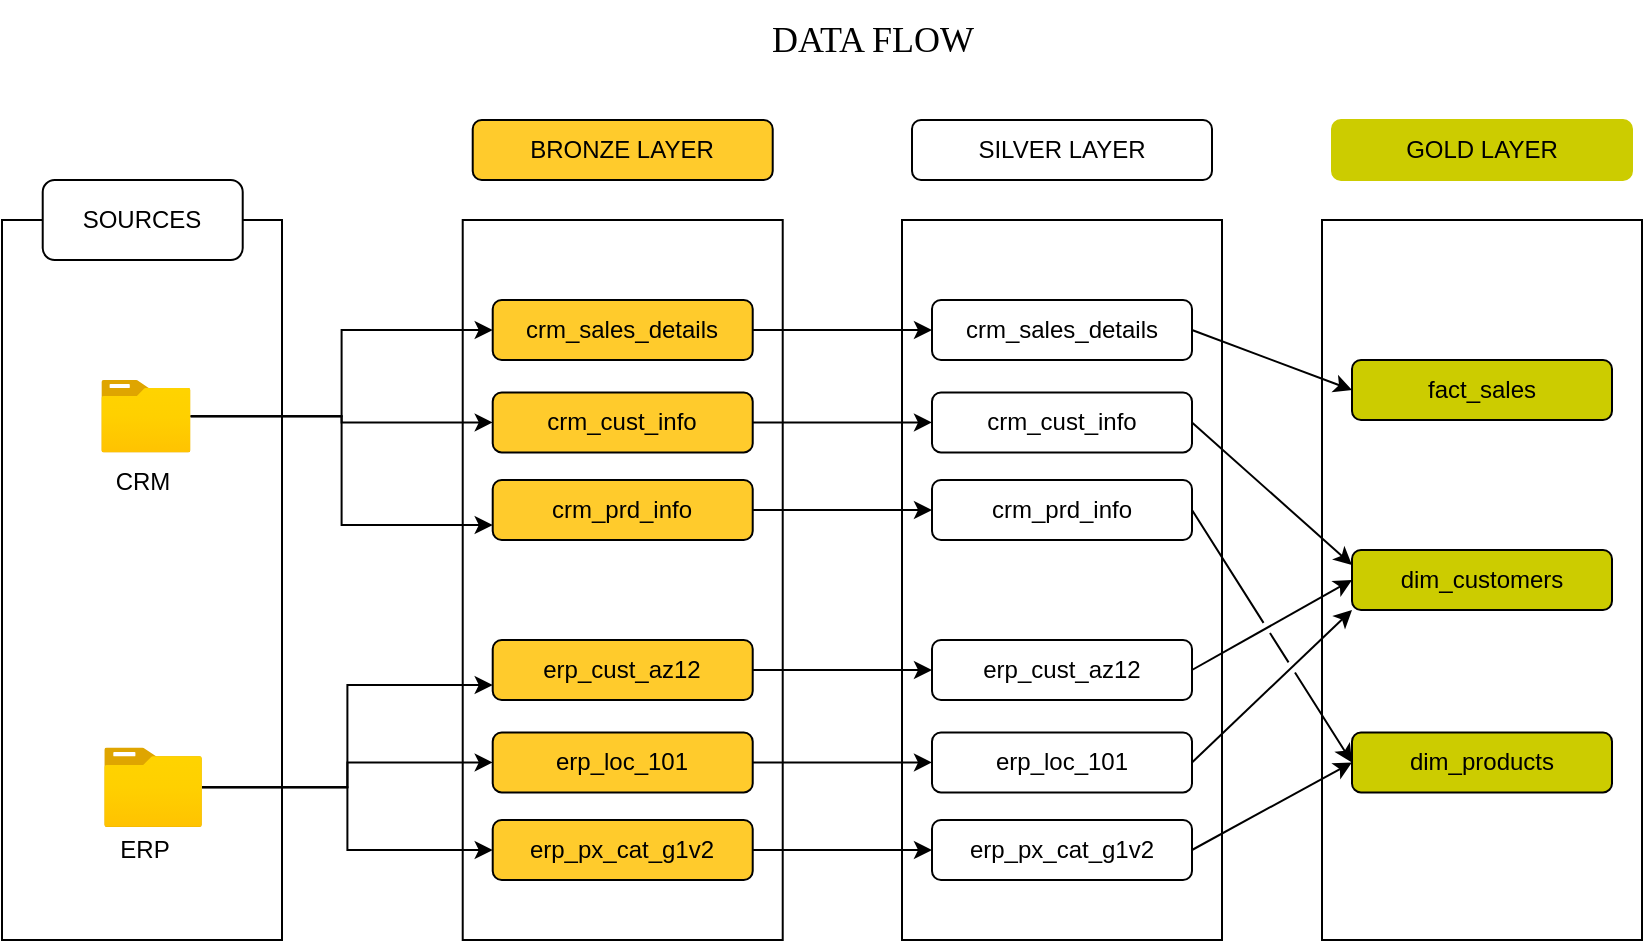 <mxfile version="28.0.6">
  <diagram name="Page-1" id="B6tMnKdZf2fUmzHXz2xQ">
    <mxGraphModel dx="1042" dy="626" grid="1" gridSize="10" guides="1" tooltips="1" connect="1" arrows="1" fold="1" page="1" pageScale="1" pageWidth="850" pageHeight="1100" math="0" shadow="0">
      <root>
        <mxCell id="0" />
        <mxCell id="1" parent="0" />
        <mxCell id="Xqj8M3EzZ1G5YtVN1Ny2-15" value="" style="rounded=0;whiteSpace=wrap;html=1;fillColor=none;strokeColor=default;" parent="1" vertex="1">
          <mxGeometry x="20" y="170" width="140" height="360" as="geometry" />
        </mxCell>
        <mxCell id="c0tRtrIdt1vCZIEKp_bH-4" style="edgeStyle=orthogonalEdgeStyle;rounded=0;orthogonalLoop=1;jettySize=auto;html=1;entryX=0;entryY=0.75;entryDx=0;entryDy=0;" parent="1" source="Xqj8M3EzZ1G5YtVN1Ny2-16" target="Xqj8M3EzZ1G5YtVN1Ny2-28" edge="1">
          <mxGeometry relative="1" as="geometry" />
        </mxCell>
        <mxCell id="c0tRtrIdt1vCZIEKp_bH-5" style="edgeStyle=orthogonalEdgeStyle;rounded=0;orthogonalLoop=1;jettySize=auto;html=1;" parent="1" source="Xqj8M3EzZ1G5YtVN1Ny2-16" target="Xqj8M3EzZ1G5YtVN1Ny2-29" edge="1">
          <mxGeometry relative="1" as="geometry" />
        </mxCell>
        <mxCell id="c0tRtrIdt1vCZIEKp_bH-6" style="edgeStyle=orthogonalEdgeStyle;rounded=0;orthogonalLoop=1;jettySize=auto;html=1;entryX=0;entryY=0.5;entryDx=0;entryDy=0;" parent="1" source="Xqj8M3EzZ1G5YtVN1Ny2-16" target="Xqj8M3EzZ1G5YtVN1Ny2-30" edge="1">
          <mxGeometry relative="1" as="geometry" />
        </mxCell>
        <mxCell id="Xqj8M3EzZ1G5YtVN1Ny2-16" value="" style="image;aspect=fixed;html=1;points=[];align=center;fontSize=12;image=img/lib/azure2/general/Folder_Blank.svg;" parent="1" vertex="1">
          <mxGeometry x="71.08" y="433.77" width="48.92" height="39.7" as="geometry" />
        </mxCell>
        <mxCell id="Xqj8M3EzZ1G5YtVN1Ny2-17" value="SOURCES" style="rounded=1;whiteSpace=wrap;html=1;" parent="1" vertex="1">
          <mxGeometry x="40.36" y="150" width="100" height="40" as="geometry" />
        </mxCell>
        <mxCell id="c0tRtrIdt1vCZIEKp_bH-1" style="edgeStyle=orthogonalEdgeStyle;rounded=0;orthogonalLoop=1;jettySize=auto;html=1;entryX=0;entryY=0.5;entryDx=0;entryDy=0;" parent="1" source="Xqj8M3EzZ1G5YtVN1Ny2-21" target="Xqj8M3EzZ1G5YtVN1Ny2-24" edge="1">
          <mxGeometry relative="1" as="geometry" />
        </mxCell>
        <mxCell id="c0tRtrIdt1vCZIEKp_bH-2" style="edgeStyle=orthogonalEdgeStyle;rounded=0;orthogonalLoop=1;jettySize=auto;html=1;" parent="1" source="Xqj8M3EzZ1G5YtVN1Ny2-21" target="Xqj8M3EzZ1G5YtVN1Ny2-26" edge="1">
          <mxGeometry relative="1" as="geometry" />
        </mxCell>
        <mxCell id="c0tRtrIdt1vCZIEKp_bH-3" style="edgeStyle=orthogonalEdgeStyle;rounded=0;orthogonalLoop=1;jettySize=auto;html=1;entryX=0;entryY=0.75;entryDx=0;entryDy=0;" parent="1" source="Xqj8M3EzZ1G5YtVN1Ny2-21" target="Xqj8M3EzZ1G5YtVN1Ny2-27" edge="1">
          <mxGeometry relative="1" as="geometry" />
        </mxCell>
        <mxCell id="Xqj8M3EzZ1G5YtVN1Ny2-21" value="" style="image;aspect=fixed;html=1;points=[];align=center;fontSize=12;image=img/lib/azure2/general/Folder_Blank.svg;" parent="1" vertex="1">
          <mxGeometry x="69.64" y="250" width="44.64" height="36.23" as="geometry" />
        </mxCell>
        <mxCell id="Xqj8M3EzZ1G5YtVN1Ny2-22" value="CRM" style="text;html=1;align=center;verticalAlign=middle;resizable=0;points=[];autosize=1;strokeColor=none;fillColor=none;" parent="1" vertex="1">
          <mxGeometry x="65.0" y="286.23" width="50" height="30" as="geometry" />
        </mxCell>
        <mxCell id="Xqj8M3EzZ1G5YtVN1Ny2-23" value="" style="rounded=0;whiteSpace=wrap;html=1;fillColor=none;" parent="1" vertex="1">
          <mxGeometry x="250.36" y="170" width="160" height="360" as="geometry" />
        </mxCell>
        <mxCell id="GK5YzS4H61INHmNDVURw-23" style="edgeStyle=orthogonalEdgeStyle;rounded=0;orthogonalLoop=1;jettySize=auto;html=1;" parent="1" source="Xqj8M3EzZ1G5YtVN1Ny2-24" target="GK5YzS4H61INHmNDVURw-16" edge="1">
          <mxGeometry relative="1" as="geometry" />
        </mxCell>
        <mxCell id="Xqj8M3EzZ1G5YtVN1Ny2-24" value="&lt;font style=&quot;color: rgb(0, 0, 0);&quot;&gt;crm_sales_details&lt;/font&gt;" style="rounded=1;whiteSpace=wrap;html=1;fillColor=#FFCB2C;fontColor=#000000;textShadow=0;labelBackgroundColor=none;labelBorderColor=none;fontFamily=Helvetica;" parent="1" vertex="1">
          <mxGeometry x="265.36" y="210" width="130" height="30" as="geometry" />
        </mxCell>
        <mxCell id="Xqj8M3EzZ1G5YtVN1Ny2-25" value="BRONZE LAYER" style="rounded=1;whiteSpace=wrap;html=1;fillColor=#FFCB2C;fontColor=#000000;" parent="1" vertex="1">
          <mxGeometry x="255.36" y="120" width="150" height="30" as="geometry" />
        </mxCell>
        <mxCell id="GK5YzS4H61INHmNDVURw-24" style="edgeStyle=orthogonalEdgeStyle;rounded=0;orthogonalLoop=1;jettySize=auto;html=1;entryX=0;entryY=0.5;entryDx=0;entryDy=0;" parent="1" source="Xqj8M3EzZ1G5YtVN1Ny2-26" target="GK5YzS4H61INHmNDVURw-18" edge="1">
          <mxGeometry relative="1" as="geometry" />
        </mxCell>
        <mxCell id="Xqj8M3EzZ1G5YtVN1Ny2-26" value="&lt;font style=&quot;color: rgb(0, 0, 0);&quot;&gt;crm_cust_info&lt;/font&gt;" style="rounded=1;whiteSpace=wrap;html=1;fillColor=#FFCB2C;fontColor=#000000;" parent="1" vertex="1">
          <mxGeometry x="265.36" y="256.23" width="130" height="30" as="geometry" />
        </mxCell>
        <mxCell id="GK5YzS4H61INHmNDVURw-25" style="edgeStyle=orthogonalEdgeStyle;rounded=0;orthogonalLoop=1;jettySize=auto;html=1;" parent="1" source="Xqj8M3EzZ1G5YtVN1Ny2-27" target="GK5YzS4H61INHmNDVURw-19" edge="1">
          <mxGeometry relative="1" as="geometry" />
        </mxCell>
        <mxCell id="Xqj8M3EzZ1G5YtVN1Ny2-27" value="crm_prd_info" style="rounded=1;whiteSpace=wrap;html=1;fillColor=#FFCB2C;fontColor=#000000;" parent="1" vertex="1">
          <mxGeometry x="265.36" y="300" width="130" height="30" as="geometry" />
        </mxCell>
        <mxCell id="GK5YzS4H61INHmNDVURw-26" style="edgeStyle=orthogonalEdgeStyle;rounded=0;orthogonalLoop=1;jettySize=auto;html=1;" parent="1" source="Xqj8M3EzZ1G5YtVN1Ny2-28" edge="1">
          <mxGeometry relative="1" as="geometry">
            <mxPoint x="485" y="395" as="targetPoint" />
          </mxGeometry>
        </mxCell>
        <mxCell id="Xqj8M3EzZ1G5YtVN1Ny2-28" value="&lt;font style=&quot;color: rgb(0, 0, 0);&quot;&gt;erp_cust_az12&lt;/font&gt;" style="rounded=1;whiteSpace=wrap;html=1;fillColor=#FFCB2C;fontColor=#000000;" parent="1" vertex="1">
          <mxGeometry x="265.36" y="380" width="130" height="30" as="geometry" />
        </mxCell>
        <mxCell id="GK5YzS4H61INHmNDVURw-27" style="edgeStyle=orthogonalEdgeStyle;rounded=0;orthogonalLoop=1;jettySize=auto;html=1;" parent="1" source="Xqj8M3EzZ1G5YtVN1Ny2-29" target="GK5YzS4H61INHmNDVURw-21" edge="1">
          <mxGeometry relative="1" as="geometry" />
        </mxCell>
        <mxCell id="Xqj8M3EzZ1G5YtVN1Ny2-29" value="erp_loc_101" style="rounded=1;whiteSpace=wrap;html=1;fillColor=#FFCB2C;fontColor=#000000;" parent="1" vertex="1">
          <mxGeometry x="265.36" y="426.23" width="130" height="30" as="geometry" />
        </mxCell>
        <mxCell id="GK5YzS4H61INHmNDVURw-28" style="edgeStyle=orthogonalEdgeStyle;rounded=0;orthogonalLoop=1;jettySize=auto;html=1;" parent="1" source="Xqj8M3EzZ1G5YtVN1Ny2-30" target="GK5YzS4H61INHmNDVURw-22" edge="1">
          <mxGeometry relative="1" as="geometry" />
        </mxCell>
        <mxCell id="Xqj8M3EzZ1G5YtVN1Ny2-30" value="erp_px_cat_g1v2" style="rounded=1;whiteSpace=wrap;html=1;fillColor=#FFCB2C;fontColor=#000000;" parent="1" vertex="1">
          <mxGeometry x="265.36" y="470" width="130" height="30" as="geometry" />
        </mxCell>
        <mxCell id="Xqj8M3EzZ1G5YtVN1Ny2-40" value="ERP" style="text;html=1;align=center;verticalAlign=middle;resizable=0;points=[];autosize=1;strokeColor=none;fillColor=none;" parent="1" vertex="1">
          <mxGeometry x="65.72" y="470" width="50" height="30" as="geometry" />
        </mxCell>
        <mxCell id="GK5YzS4H61INHmNDVURw-15" value="" style="rounded=0;whiteSpace=wrap;html=1;fillColor=none;" parent="1" vertex="1">
          <mxGeometry x="470" y="170" width="160" height="360" as="geometry" />
        </mxCell>
        <mxCell id="GK5YzS4H61INHmNDVURw-16" value="&lt;font style=&quot;color: rgb(0, 0, 0);&quot;&gt;crm_sales_details&lt;/font&gt;" style="rounded=1;whiteSpace=wrap;html=1;fillColor=#FFFFFF;fontColor=#000000;textShadow=0;labelBackgroundColor=none;labelBorderColor=none;fontFamily=Helvetica;" parent="1" vertex="1">
          <mxGeometry x="485" y="210" width="130" height="30" as="geometry" />
        </mxCell>
        <mxCell id="GK5YzS4H61INHmNDVURw-17" value="&lt;div&gt;SILVER LAYER&lt;/div&gt;" style="rounded=1;whiteSpace=wrap;html=1;fillColor=#FFFFFF;fontColor=#000000;strokeColor=#000000;" parent="1" vertex="1">
          <mxGeometry x="475" y="120" width="150" height="30" as="geometry" />
        </mxCell>
        <mxCell id="GK5YzS4H61INHmNDVURw-18" value="&lt;font style=&quot;color: rgb(0, 0, 0);&quot;&gt;crm_cust_info&lt;/font&gt;" style="rounded=1;whiteSpace=wrap;html=1;fillColor=#FFFFFF;fontColor=#000000;" parent="1" vertex="1">
          <mxGeometry x="485" y="256.23" width="130" height="30" as="geometry" />
        </mxCell>
        <mxCell id="GK5YzS4H61INHmNDVURw-19" value="crm_prd_info" style="rounded=1;whiteSpace=wrap;html=1;fillColor=#FFFFFF;fontColor=#000000;" parent="1" vertex="1">
          <mxGeometry x="485" y="300" width="130" height="30" as="geometry" />
        </mxCell>
        <mxCell id="GK5YzS4H61INHmNDVURw-21" value="erp_loc_101" style="rounded=1;whiteSpace=wrap;html=1;fillColor=#FFFFFF;fontColor=#000000;" parent="1" vertex="1">
          <mxGeometry x="485" y="426.23" width="130" height="30" as="geometry" />
        </mxCell>
        <mxCell id="GK5YzS4H61INHmNDVURw-22" value="erp_px_cat_g1v2" style="rounded=1;whiteSpace=wrap;html=1;fillColor=#FFFFFF;fontColor=#000000;" parent="1" vertex="1">
          <mxGeometry x="485" y="470" width="130" height="30" as="geometry" />
        </mxCell>
        <mxCell id="-nW1qFQ2_SvjvJ-UIqOl-1" value="" style="rounded=0;whiteSpace=wrap;html=1;fillColor=none;" parent="1" vertex="1">
          <mxGeometry x="680" y="170" width="160" height="360" as="geometry" />
        </mxCell>
        <mxCell id="-nW1qFQ2_SvjvJ-UIqOl-2" value="&lt;font style=&quot;color: rgb(0, 0, 0);&quot;&gt;fact_sales&lt;/font&gt;" style="rounded=1;whiteSpace=wrap;html=1;fillColor=#CCCC00;fontColor=#000000;textShadow=0;labelBackgroundColor=none;labelBorderColor=none;fontFamily=Helvetica;" parent="1" vertex="1">
          <mxGeometry x="695" y="240" width="130" height="30" as="geometry" />
        </mxCell>
        <mxCell id="-nW1qFQ2_SvjvJ-UIqOl-3" value="GOLD LAYER" style="rounded=1;whiteSpace=wrap;html=1;fillColor=#CCCC00;fontColor=#000000;strokeColor=#CCCC00;" parent="1" vertex="1">
          <mxGeometry x="685" y="120" width="150" height="30" as="geometry" />
        </mxCell>
        <mxCell id="-nW1qFQ2_SvjvJ-UIqOl-4" value="&lt;font style=&quot;color: rgb(0, 0, 0);&quot;&gt;dim_customers&lt;/font&gt;" style="rounded=1;whiteSpace=wrap;html=1;fillColor=#CCCC00;fontColor=#000000;" parent="1" vertex="1">
          <mxGeometry x="695" y="335" width="130" height="30" as="geometry" />
        </mxCell>
        <mxCell id="-nW1qFQ2_SvjvJ-UIqOl-5" value="dim_products" style="rounded=1;whiteSpace=wrap;html=1;fillColor=#CCCC00;fontColor=#000000;" parent="1" vertex="1">
          <mxGeometry x="695" y="426.23" width="130" height="30" as="geometry" />
        </mxCell>
        <mxCell id="-nW1qFQ2_SvjvJ-UIqOl-21" value="&lt;font style=&quot;color: rgb(0, 0, 0);&quot;&gt;erp_cust_az12&lt;/font&gt;" style="rounded=1;whiteSpace=wrap;html=1;fillColor=#FFFFFF;fontColor=#000000;" parent="1" vertex="1">
          <mxGeometry x="485" y="380" width="130" height="30" as="geometry" />
        </mxCell>
        <mxCell id="-nW1qFQ2_SvjvJ-UIqOl-26" value="" style="endArrow=classic;html=1;rounded=0;entryX=0;entryY=0.5;entryDx=0;entryDy=0;exitX=1;exitY=0.5;exitDx=0;exitDy=0;" parent="1" source="GK5YzS4H61INHmNDVURw-16" target="-nW1qFQ2_SvjvJ-UIqOl-2" edge="1">
          <mxGeometry width="50" height="50" relative="1" as="geometry">
            <mxPoint x="400" y="350" as="sourcePoint" />
            <mxPoint x="450" y="300" as="targetPoint" />
          </mxGeometry>
        </mxCell>
        <mxCell id="-nW1qFQ2_SvjvJ-UIqOl-27" value="" style="endArrow=classic;html=1;rounded=0;entryX=0;entryY=0.5;entryDx=0;entryDy=0;exitX=1;exitY=0.5;exitDx=0;exitDy=0;jumpStyle=gap;" parent="1" source="-nW1qFQ2_SvjvJ-UIqOl-21" target="-nW1qFQ2_SvjvJ-UIqOl-4" edge="1">
          <mxGeometry width="50" height="50" relative="1" as="geometry">
            <mxPoint x="400" y="350" as="sourcePoint" />
            <mxPoint x="450" y="300" as="targetPoint" />
          </mxGeometry>
        </mxCell>
        <mxCell id="-nW1qFQ2_SvjvJ-UIqOl-28" value="" style="endArrow=classic;html=1;rounded=0;entryX=0;entryY=1;entryDx=0;entryDy=0;exitX=1;exitY=0.5;exitDx=0;exitDy=0;jumpStyle=gap;" parent="1" source="GK5YzS4H61INHmNDVURw-21" target="-nW1qFQ2_SvjvJ-UIqOl-4" edge="1">
          <mxGeometry width="50" height="50" relative="1" as="geometry">
            <mxPoint x="400" y="350" as="sourcePoint" />
            <mxPoint x="450" y="300" as="targetPoint" />
          </mxGeometry>
        </mxCell>
        <mxCell id="-nW1qFQ2_SvjvJ-UIqOl-29" value="" style="endArrow=classic;html=1;rounded=0;entryX=0;entryY=0.25;entryDx=0;entryDy=0;exitX=1;exitY=0.5;exitDx=0;exitDy=0;jumpStyle=gap;" parent="1" source="GK5YzS4H61INHmNDVURw-18" target="-nW1qFQ2_SvjvJ-UIqOl-4" edge="1">
          <mxGeometry width="50" height="50" relative="1" as="geometry">
            <mxPoint x="400" y="350" as="sourcePoint" />
            <mxPoint x="450" y="300" as="targetPoint" />
          </mxGeometry>
        </mxCell>
        <mxCell id="-nW1qFQ2_SvjvJ-UIqOl-30" value="" style="endArrow=classic;html=1;rounded=0;entryX=0;entryY=0.5;entryDx=0;entryDy=0;exitX=1;exitY=0.5;exitDx=0;exitDy=0;jumpStyle=gap;" parent="1" source="GK5YzS4H61INHmNDVURw-22" target="-nW1qFQ2_SvjvJ-UIqOl-5" edge="1">
          <mxGeometry width="50" height="50" relative="1" as="geometry">
            <mxPoint x="400" y="350" as="sourcePoint" />
            <mxPoint x="450" y="300" as="targetPoint" />
          </mxGeometry>
        </mxCell>
        <mxCell id="-nW1qFQ2_SvjvJ-UIqOl-31" value="" style="endArrow=classic;html=1;rounded=0;entryX=0;entryY=0.5;entryDx=0;entryDy=0;exitX=1;exitY=0.5;exitDx=0;exitDy=0;jumpStyle=gap;" parent="1" source="GK5YzS4H61INHmNDVURw-19" target="-nW1qFQ2_SvjvJ-UIqOl-5" edge="1">
          <mxGeometry width="50" height="50" relative="1" as="geometry">
            <mxPoint x="400" y="350" as="sourcePoint" />
            <mxPoint x="450" y="300" as="targetPoint" />
          </mxGeometry>
        </mxCell>
        <mxCell id="ZXk9ctZ84DvNRmgnl2Jl-1" value="&lt;font style=&quot;font-size: 18px;&quot; face=&quot;Verdana&quot;&gt;DATA FLOW&lt;/font&gt;" style="text;html=1;align=center;verticalAlign=middle;resizable=0;points=[];autosize=1;strokeColor=none;fillColor=none;" vertex="1" parent="1">
          <mxGeometry x="390" y="60" width="130" height="40" as="geometry" />
        </mxCell>
      </root>
    </mxGraphModel>
  </diagram>
</mxfile>
